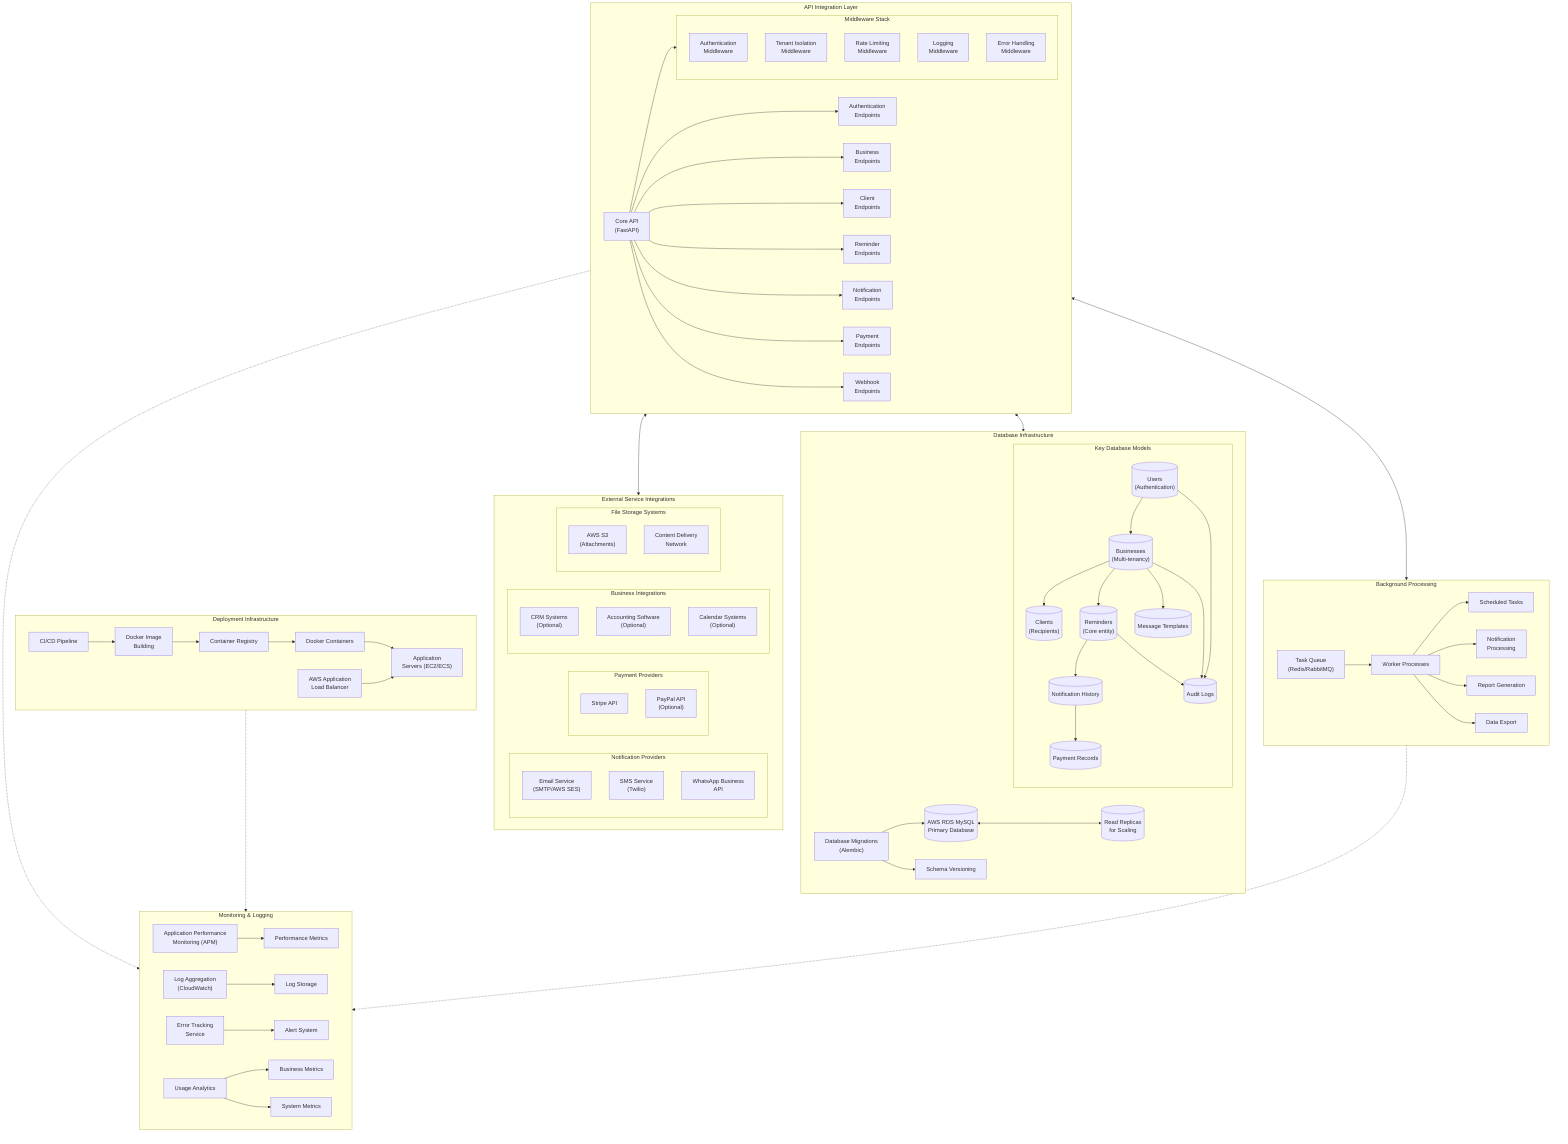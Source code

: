flowchart TD
    subgraph DatabaseInfrastructure["Database Infrastructure"]
        PrimaryDB[(AWS RDS MySQL<br>Primary Database)] <--> ReadReplica[(Read Replicas<br>for Scaling)]
        
        subgraph DatabaseModels["Key Database Models"]
            Users[("Users<br>(Authentication)")]
            Businesses[("Businesses<br>(Multi-tenancy)")]
            Clients[("Clients<br>(Recipients)")]
            Reminders[("Reminders<br>(Core entity)")]
            Templates[("Message Templates")]
            Notifications[("Notification History")]
            Payments[("Payment Records")]
            AuditLogs[("Audit Logs")]
            
            Users --> Businesses
            Businesses --> Clients
            Businesses --> Reminders
            Businesses --> Templates
            Reminders --> Notifications
            Notifications --> Payments
            Users & Businesses & Reminders --> AuditLogs
        end
        
        DBMigrations["Database Migrations<br>(Alembic)"] --> SchemaVersion["Schema Versioning"]
        DBMigrations --> PrimaryDB
    end
    
    subgraph APILayer["API Integration Layer"]
        CoreAPI["Core API<br>(FastAPI)"] --> Authentication["Authentication<br>Endpoints"]
        CoreAPI --> BusinessAPI["Business<br>Endpoints"]
        CoreAPI --> ClientAPI["Client<br>Endpoints"]
        CoreAPI --> ReminderAPI["Reminder<br>Endpoints"]
        CoreAPI --> NotificationAPI["Notification<br>Endpoints"]
        CoreAPI --> PaymentAPI["Payment<br>Endpoints"]
        CoreAPI --> WebhookAPI["Webhook<br>Endpoints"]
        
        subgraph MiddlewareStack["Middleware Stack"]
            AuthMiddleware["Authentication<br>Middleware"]
            TenantMiddleware["Tenant Isolation<br>Middleware"]
            RateLimitMiddleware["Rate Limiting<br>Middleware"]
            LoggingMiddleware["Logging<br>Middleware"]
            ErrorHandlingMiddleware["Error Handling<br>Middleware"]
        end
        
        CoreAPI --> MiddlewareStack
    end
    
    subgraph ExternalIntegrations["External Service Integrations"]
        subgraph NotificationProviders["Notification Providers"]
            EmailSvc["Email Service<br>(SMTP/AWS SES)"]
            SMSSvc["SMS Service<br>(Twilio)"]
            WhatsAppSvc["WhatsApp Business<br>API"]
        end
        
        subgraph PaymentProviders["Payment Providers"]
            StripeService["Stripe API"]
            PayPalService["PayPal API<br>(Optional)"]
        end
        
        subgraph BusinessIntegrations["Business Integrations"]
            CRMIntegration["CRM Systems<br>(Optional)"]
            AccountingIntegration["Accounting Software<br>(Optional)"]
            CalendarIntegration["Calendar Systems<br>(Optional)"]
        end
        
        subgraph FilestorageSystems["File Storage Systems"]
            S3Storage["AWS S3<br>(Attachments)"]
            CDNService["Content Delivery<br>Network"]
        end
    end
    
    subgraph BackgroundProcessing["Background Processing"]
        TaskQueue["Task Queue<br>(Redis/RabbitMQ)"] --> Workers["Worker Processes"]
        Workers --> ScheduledTasks["Scheduled Tasks"]
        Workers --> NotificationWorkers["Notification<br>Processing"]
        Workers --> ReportGenerators["Report Generation"]
        Workers --> DataExporters["Data Export"]
    end
    
    subgraph MonitoringSystem["Monitoring & Logging"]
        APMTool["Application Performance<br>Monitoring (APM)"] --> PerformanceMetrics["Performance Metrics"]
        LogAggregator["Log Aggregation<br>(CloudWatch)"] --> LogStorage["Log Storage"]
        
        ErrorTracker["Error Tracking<br>Service"] --> AlertSystem["Alert System"]
        
        UsageAnalytics["Usage Analytics"] --> BusinessMetrics["Business Metrics"]
        UsageAnalytics --> SystemMetrics["System Metrics"]
    end
    
    subgraph DeploymentInfrastructure["Deployment Infrastructure"]
        DockerContainers["Docker Containers"] --> AppServers["Application<br>Servers (EC2/ECS)"]
        LoadBalancer["AWS Application<br>Load Balancer"] --> AppServers
        
        CICD["CI/CD Pipeline"] --> DockerBuild["Docker Image<br>Building"]
        DockerBuild --> ImageRegistry["Container Registry"]
        ImageRegistry --> DockerContainers
    end
    
    APILayer <--> DatabaseInfrastructure
    APILayer <--> ExternalIntegrations
    APILayer <--> BackgroundProcessing
    APILayer -.-> MonitoringSystem
    DeploymentInfrastructure -.-> MonitoringSystem
    BackgroundProcessing -.-> MonitoringSystem